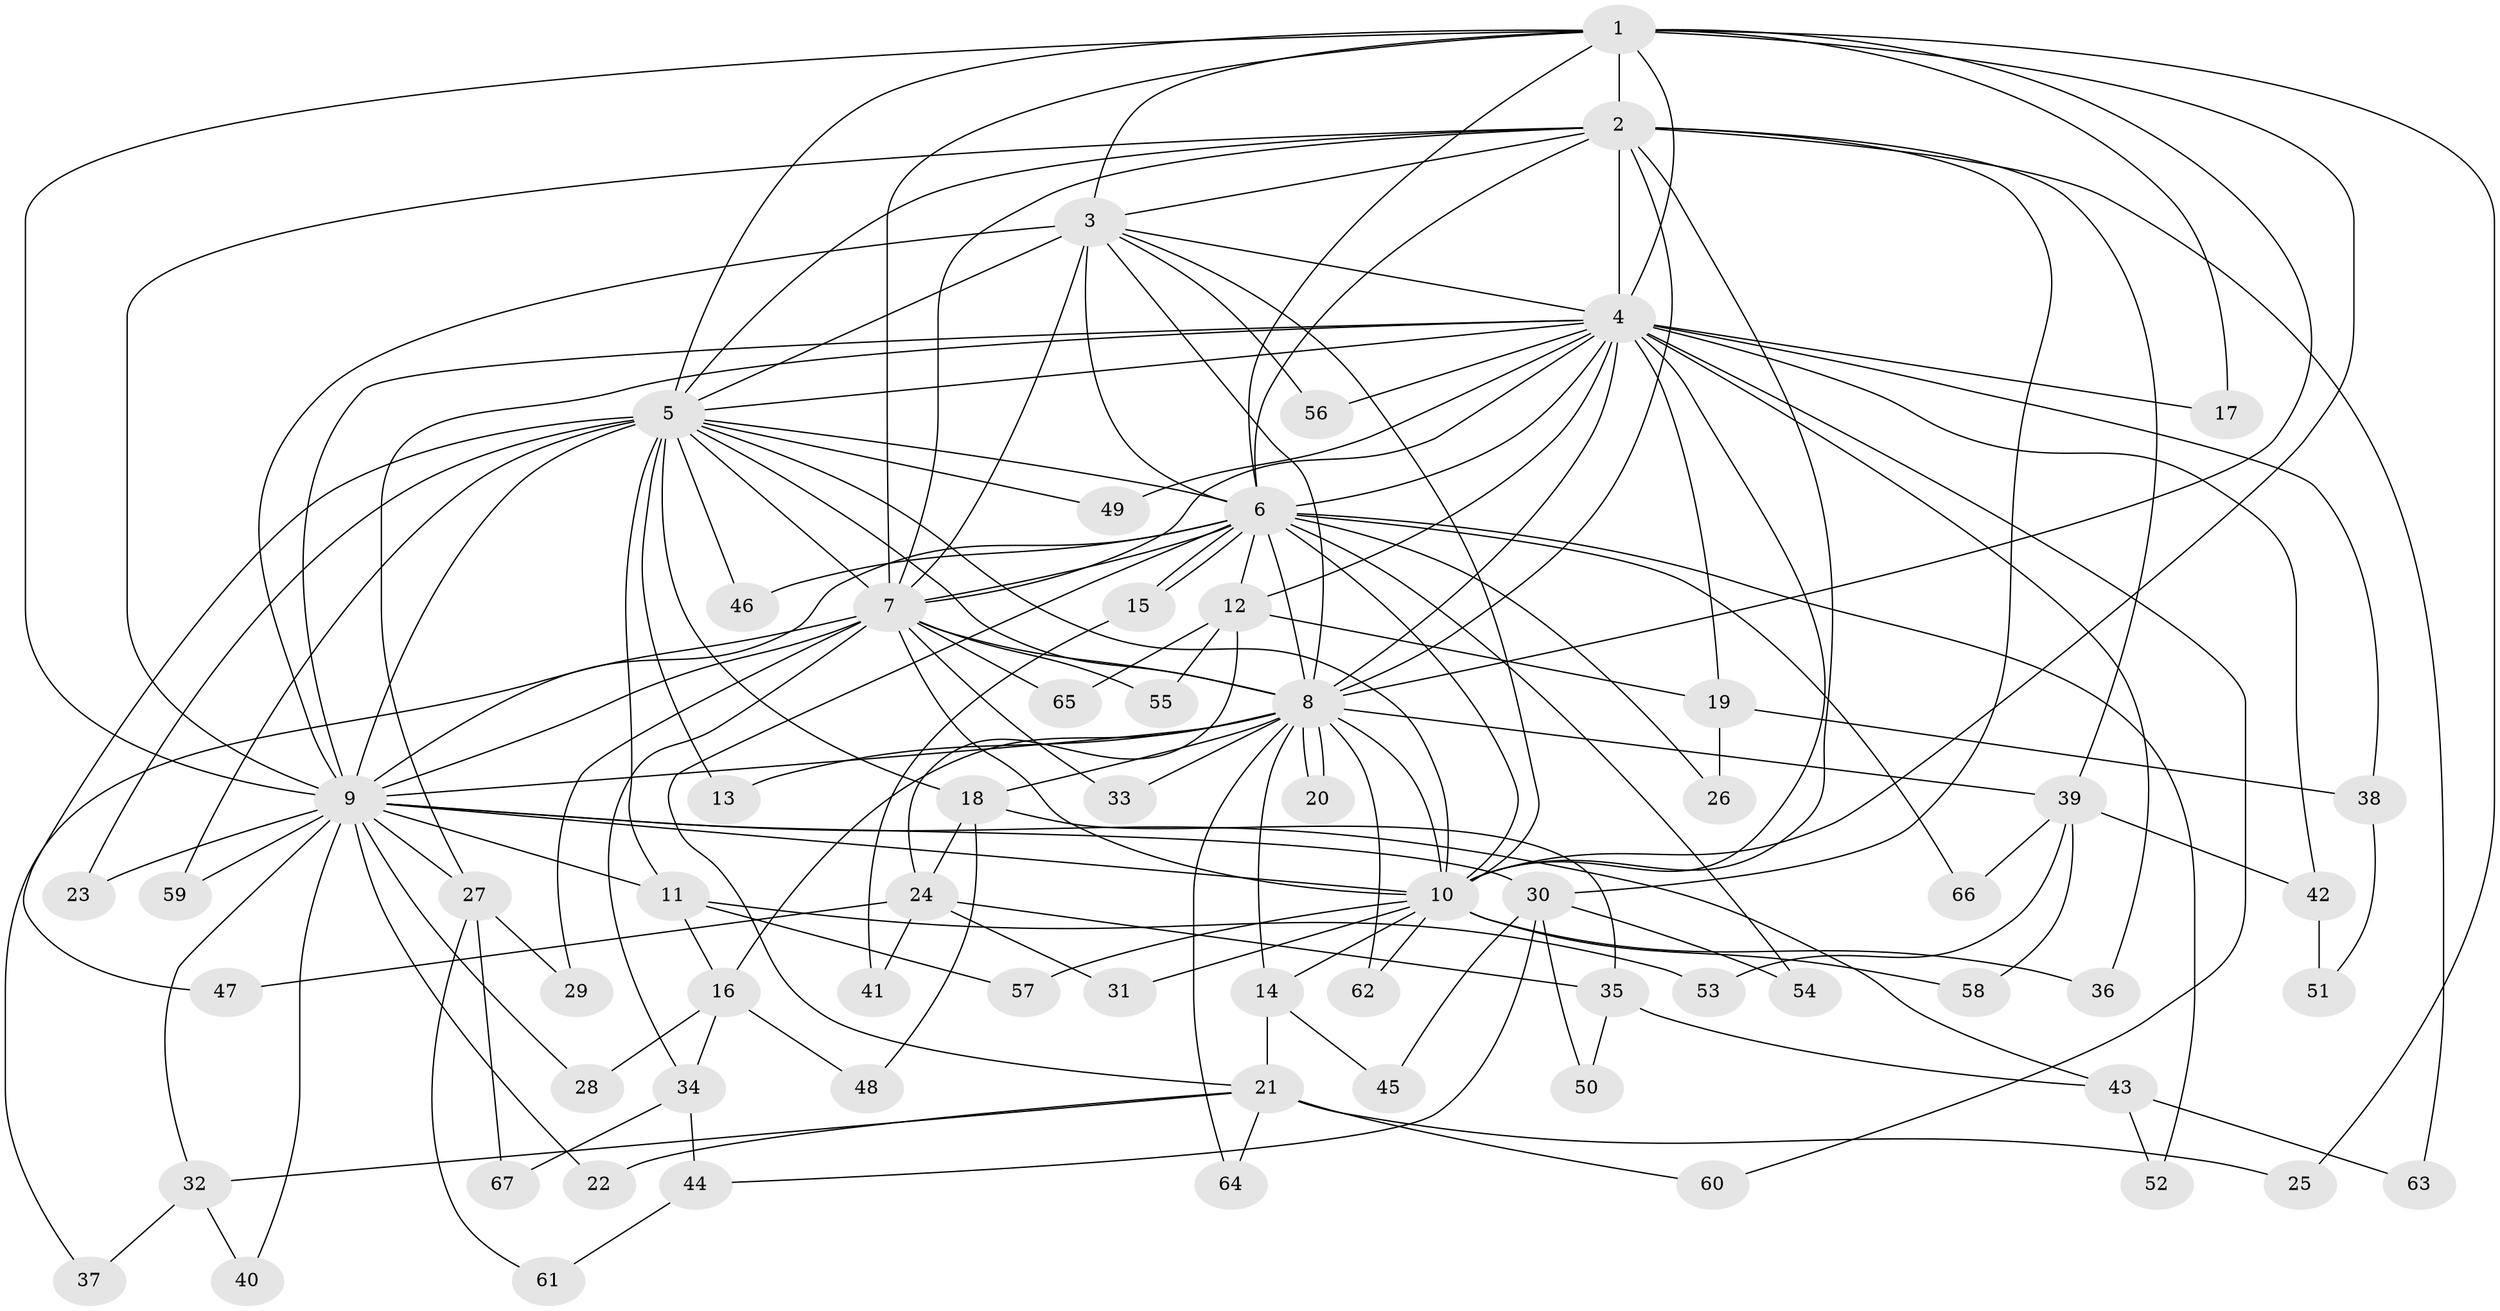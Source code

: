 // Generated by graph-tools (version 1.1) at 2025/46/03/09/25 04:46:30]
// undirected, 67 vertices, 159 edges
graph export_dot {
graph [start="1"]
  node [color=gray90,style=filled];
  1;
  2;
  3;
  4;
  5;
  6;
  7;
  8;
  9;
  10;
  11;
  12;
  13;
  14;
  15;
  16;
  17;
  18;
  19;
  20;
  21;
  22;
  23;
  24;
  25;
  26;
  27;
  28;
  29;
  30;
  31;
  32;
  33;
  34;
  35;
  36;
  37;
  38;
  39;
  40;
  41;
  42;
  43;
  44;
  45;
  46;
  47;
  48;
  49;
  50;
  51;
  52;
  53;
  54;
  55;
  56;
  57;
  58;
  59;
  60;
  61;
  62;
  63;
  64;
  65;
  66;
  67;
  1 -- 2;
  1 -- 3;
  1 -- 4;
  1 -- 5;
  1 -- 6;
  1 -- 7;
  1 -- 8;
  1 -- 9;
  1 -- 10;
  1 -- 17;
  1 -- 25;
  2 -- 3;
  2 -- 4;
  2 -- 5;
  2 -- 6;
  2 -- 7;
  2 -- 8;
  2 -- 9;
  2 -- 10;
  2 -- 30;
  2 -- 39;
  2 -- 63;
  3 -- 4;
  3 -- 5;
  3 -- 6;
  3 -- 7;
  3 -- 8;
  3 -- 9;
  3 -- 10;
  3 -- 56;
  4 -- 5;
  4 -- 6;
  4 -- 7;
  4 -- 8;
  4 -- 9;
  4 -- 10;
  4 -- 12;
  4 -- 17;
  4 -- 19;
  4 -- 27;
  4 -- 36;
  4 -- 38;
  4 -- 42;
  4 -- 49;
  4 -- 56;
  4 -- 60;
  5 -- 6;
  5 -- 7;
  5 -- 8;
  5 -- 9;
  5 -- 10;
  5 -- 11;
  5 -- 13;
  5 -- 18;
  5 -- 23;
  5 -- 46;
  5 -- 47;
  5 -- 49;
  5 -- 59;
  6 -- 7;
  6 -- 8;
  6 -- 9;
  6 -- 10;
  6 -- 12;
  6 -- 15;
  6 -- 15;
  6 -- 21;
  6 -- 26;
  6 -- 46;
  6 -- 52;
  6 -- 54;
  6 -- 66;
  7 -- 8;
  7 -- 9;
  7 -- 10;
  7 -- 29;
  7 -- 33;
  7 -- 34;
  7 -- 37;
  7 -- 55;
  7 -- 65;
  8 -- 9;
  8 -- 10;
  8 -- 13;
  8 -- 14;
  8 -- 16;
  8 -- 18;
  8 -- 20;
  8 -- 20;
  8 -- 33;
  8 -- 39;
  8 -- 62;
  8 -- 64;
  9 -- 10;
  9 -- 11;
  9 -- 22;
  9 -- 23;
  9 -- 27;
  9 -- 28;
  9 -- 30;
  9 -- 32;
  9 -- 40;
  9 -- 43;
  9 -- 59;
  10 -- 14;
  10 -- 31;
  10 -- 36;
  10 -- 57;
  10 -- 58;
  10 -- 62;
  11 -- 16;
  11 -- 53;
  11 -- 57;
  12 -- 19;
  12 -- 24;
  12 -- 55;
  12 -- 65;
  14 -- 21;
  14 -- 45;
  15 -- 41;
  16 -- 28;
  16 -- 34;
  16 -- 48;
  18 -- 24;
  18 -- 35;
  18 -- 48;
  19 -- 26;
  19 -- 38;
  21 -- 22;
  21 -- 25;
  21 -- 32;
  21 -- 60;
  21 -- 64;
  24 -- 31;
  24 -- 35;
  24 -- 41;
  24 -- 47;
  27 -- 29;
  27 -- 61;
  27 -- 67;
  30 -- 44;
  30 -- 45;
  30 -- 50;
  30 -- 54;
  32 -- 37;
  32 -- 40;
  34 -- 44;
  34 -- 67;
  35 -- 43;
  35 -- 50;
  38 -- 51;
  39 -- 42;
  39 -- 53;
  39 -- 58;
  39 -- 66;
  42 -- 51;
  43 -- 52;
  43 -- 63;
  44 -- 61;
}
